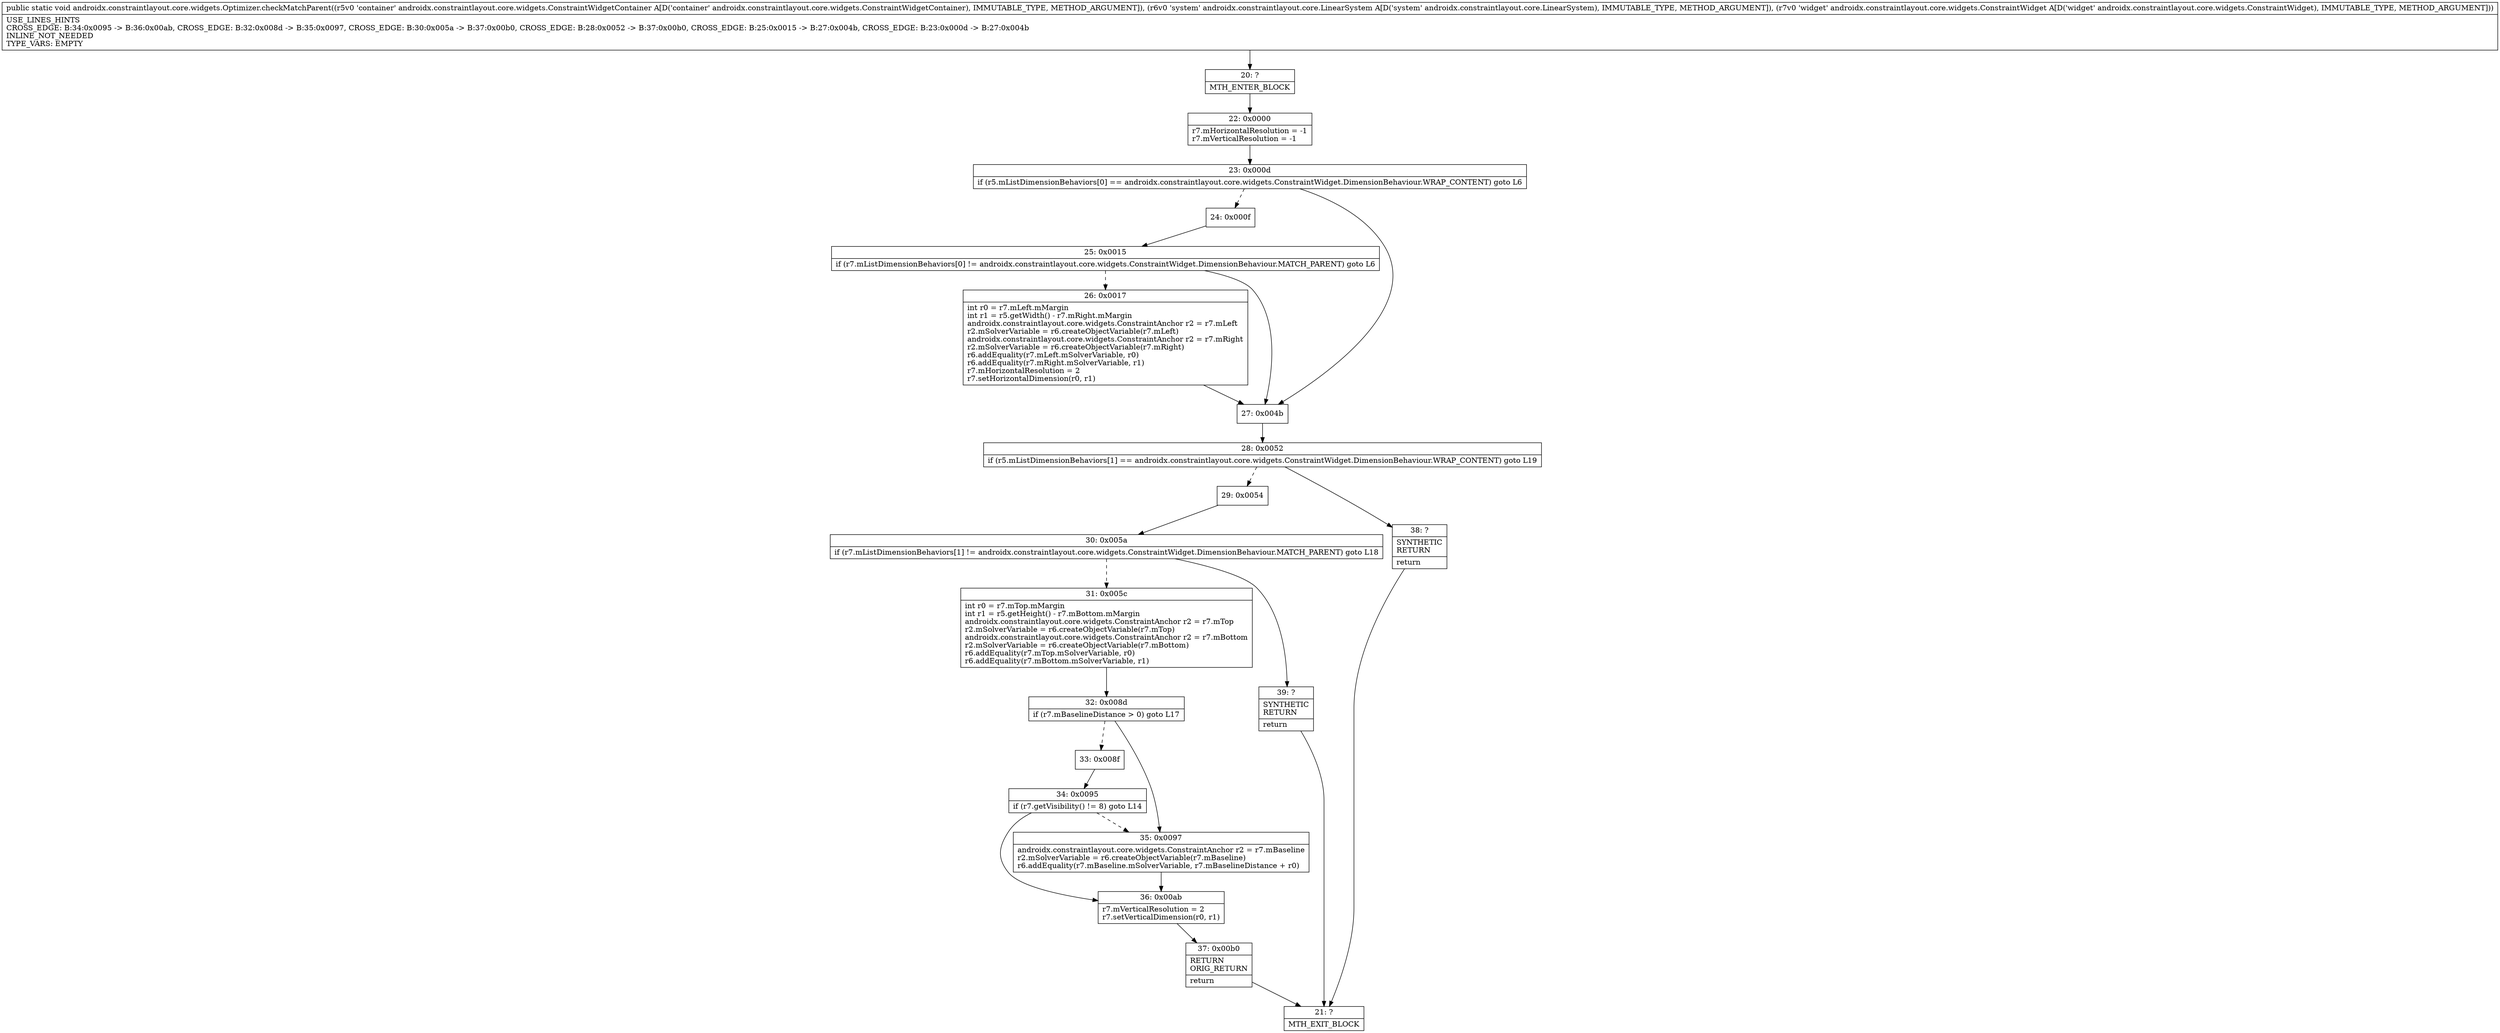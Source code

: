 digraph "CFG forandroidx.constraintlayout.core.widgets.Optimizer.checkMatchParent(Landroidx\/constraintlayout\/core\/widgets\/ConstraintWidgetContainer;Landroidx\/constraintlayout\/core\/LinearSystem;Landroidx\/constraintlayout\/core\/widgets\/ConstraintWidget;)V" {
Node_20 [shape=record,label="{20\:\ ?|MTH_ENTER_BLOCK\l}"];
Node_22 [shape=record,label="{22\:\ 0x0000|r7.mHorizontalResolution = \-1\lr7.mVerticalResolution = \-1\l}"];
Node_23 [shape=record,label="{23\:\ 0x000d|if (r5.mListDimensionBehaviors[0] == androidx.constraintlayout.core.widgets.ConstraintWidget.DimensionBehaviour.WRAP_CONTENT) goto L6\l}"];
Node_24 [shape=record,label="{24\:\ 0x000f}"];
Node_25 [shape=record,label="{25\:\ 0x0015|if (r7.mListDimensionBehaviors[0] != androidx.constraintlayout.core.widgets.ConstraintWidget.DimensionBehaviour.MATCH_PARENT) goto L6\l}"];
Node_26 [shape=record,label="{26\:\ 0x0017|int r0 = r7.mLeft.mMargin\lint r1 = r5.getWidth() \- r7.mRight.mMargin\landroidx.constraintlayout.core.widgets.ConstraintAnchor r2 = r7.mLeft\lr2.mSolverVariable = r6.createObjectVariable(r7.mLeft)\landroidx.constraintlayout.core.widgets.ConstraintAnchor r2 = r7.mRight\lr2.mSolverVariable = r6.createObjectVariable(r7.mRight)\lr6.addEquality(r7.mLeft.mSolverVariable, r0)\lr6.addEquality(r7.mRight.mSolverVariable, r1)\lr7.mHorizontalResolution = 2\lr7.setHorizontalDimension(r0, r1)\l}"];
Node_27 [shape=record,label="{27\:\ 0x004b}"];
Node_28 [shape=record,label="{28\:\ 0x0052|if (r5.mListDimensionBehaviors[1] == androidx.constraintlayout.core.widgets.ConstraintWidget.DimensionBehaviour.WRAP_CONTENT) goto L19\l}"];
Node_29 [shape=record,label="{29\:\ 0x0054}"];
Node_30 [shape=record,label="{30\:\ 0x005a|if (r7.mListDimensionBehaviors[1] != androidx.constraintlayout.core.widgets.ConstraintWidget.DimensionBehaviour.MATCH_PARENT) goto L18\l}"];
Node_31 [shape=record,label="{31\:\ 0x005c|int r0 = r7.mTop.mMargin\lint r1 = r5.getHeight() \- r7.mBottom.mMargin\landroidx.constraintlayout.core.widgets.ConstraintAnchor r2 = r7.mTop\lr2.mSolverVariable = r6.createObjectVariable(r7.mTop)\landroidx.constraintlayout.core.widgets.ConstraintAnchor r2 = r7.mBottom\lr2.mSolverVariable = r6.createObjectVariable(r7.mBottom)\lr6.addEquality(r7.mTop.mSolverVariable, r0)\lr6.addEquality(r7.mBottom.mSolverVariable, r1)\l}"];
Node_32 [shape=record,label="{32\:\ 0x008d|if (r7.mBaselineDistance \> 0) goto L17\l}"];
Node_33 [shape=record,label="{33\:\ 0x008f}"];
Node_34 [shape=record,label="{34\:\ 0x0095|if (r7.getVisibility() != 8) goto L14\l}"];
Node_36 [shape=record,label="{36\:\ 0x00ab|r7.mVerticalResolution = 2\lr7.setVerticalDimension(r0, r1)\l}"];
Node_37 [shape=record,label="{37\:\ 0x00b0|RETURN\lORIG_RETURN\l|return\l}"];
Node_21 [shape=record,label="{21\:\ ?|MTH_EXIT_BLOCK\l}"];
Node_35 [shape=record,label="{35\:\ 0x0097|androidx.constraintlayout.core.widgets.ConstraintAnchor r2 = r7.mBaseline\lr2.mSolverVariable = r6.createObjectVariable(r7.mBaseline)\lr6.addEquality(r7.mBaseline.mSolverVariable, r7.mBaselineDistance + r0)\l}"];
Node_39 [shape=record,label="{39\:\ ?|SYNTHETIC\lRETURN\l|return\l}"];
Node_38 [shape=record,label="{38\:\ ?|SYNTHETIC\lRETURN\l|return\l}"];
MethodNode[shape=record,label="{public static void androidx.constraintlayout.core.widgets.Optimizer.checkMatchParent((r5v0 'container' androidx.constraintlayout.core.widgets.ConstraintWidgetContainer A[D('container' androidx.constraintlayout.core.widgets.ConstraintWidgetContainer), IMMUTABLE_TYPE, METHOD_ARGUMENT]), (r6v0 'system' androidx.constraintlayout.core.LinearSystem A[D('system' androidx.constraintlayout.core.LinearSystem), IMMUTABLE_TYPE, METHOD_ARGUMENT]), (r7v0 'widget' androidx.constraintlayout.core.widgets.ConstraintWidget A[D('widget' androidx.constraintlayout.core.widgets.ConstraintWidget), IMMUTABLE_TYPE, METHOD_ARGUMENT]))  | USE_LINES_HINTS\lCROSS_EDGE: B:34:0x0095 \-\> B:36:0x00ab, CROSS_EDGE: B:32:0x008d \-\> B:35:0x0097, CROSS_EDGE: B:30:0x005a \-\> B:37:0x00b0, CROSS_EDGE: B:28:0x0052 \-\> B:37:0x00b0, CROSS_EDGE: B:25:0x0015 \-\> B:27:0x004b, CROSS_EDGE: B:23:0x000d \-\> B:27:0x004b\lINLINE_NOT_NEEDED\lTYPE_VARS: EMPTY\l}"];
MethodNode -> Node_20;Node_20 -> Node_22;
Node_22 -> Node_23;
Node_23 -> Node_24[style=dashed];
Node_23 -> Node_27;
Node_24 -> Node_25;
Node_25 -> Node_26[style=dashed];
Node_25 -> Node_27;
Node_26 -> Node_27;
Node_27 -> Node_28;
Node_28 -> Node_29[style=dashed];
Node_28 -> Node_38;
Node_29 -> Node_30;
Node_30 -> Node_31[style=dashed];
Node_30 -> Node_39;
Node_31 -> Node_32;
Node_32 -> Node_33[style=dashed];
Node_32 -> Node_35;
Node_33 -> Node_34;
Node_34 -> Node_35[style=dashed];
Node_34 -> Node_36;
Node_36 -> Node_37;
Node_37 -> Node_21;
Node_35 -> Node_36;
Node_39 -> Node_21;
Node_38 -> Node_21;
}

